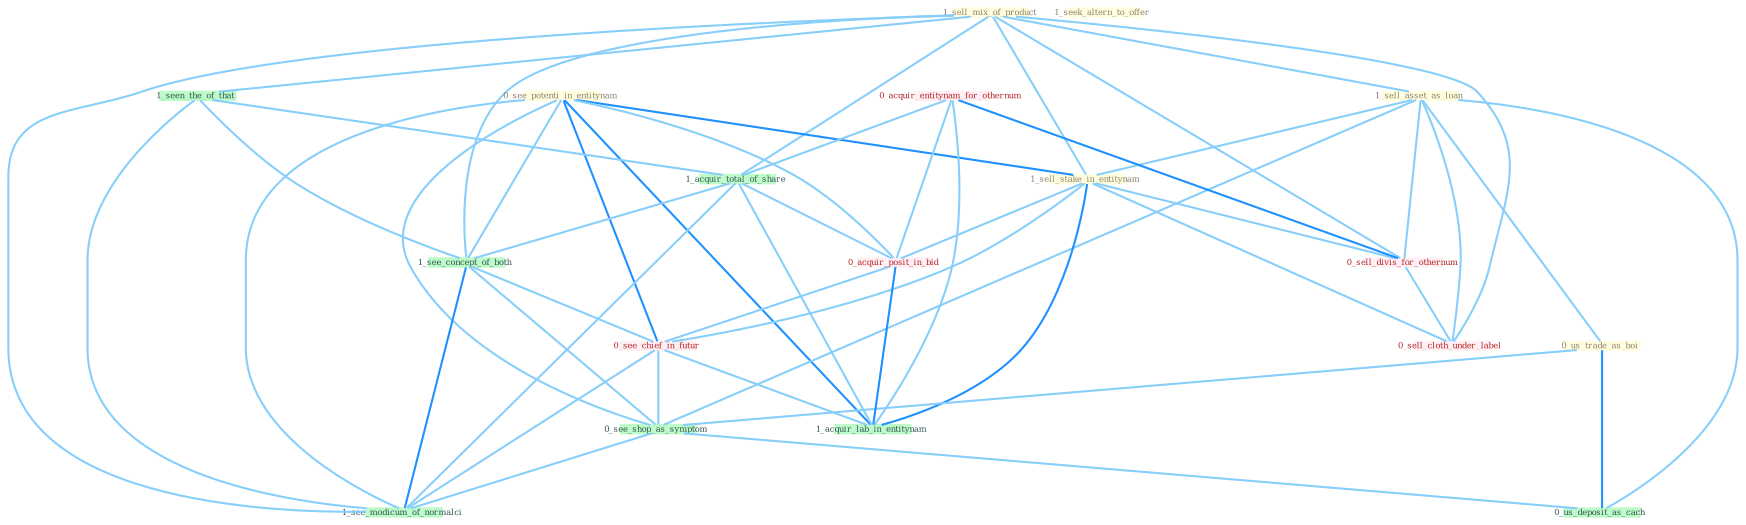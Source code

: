 Graph G{ 
    node
    [shape=polygon,style=filled,width=.5,height=.06,color="#BDFCC9",fixedsize=true,fontsize=4,
    fontcolor="#2f4f4f"];
    {node
    [color="#ffffe0", fontcolor="#8b7d6b"] "1_sell_mix_of_product " "0_see_potenti_in_entitynam " "1_sell_asset_as_loan " "1_sell_stake_in_entitynam " "1_seek_altern_to_offer " "0_us_trade_as_boi "}
{node [color="#fff0f5", fontcolor="#b22222"] "0_acquir_entitynam_for_othernum " "0_sell_divis_for_othernum " "0_sell_cloth_under_label " "0_acquir_posit_in_bid " "0_see_chief_in_futur "}
edge [color="#B0E2FF"];

	"1_sell_mix_of_product " -- "1_sell_asset_as_loan " [w="1", color="#87cefa" ];
	"1_sell_mix_of_product " -- "1_sell_stake_in_entitynam " [w="1", color="#87cefa" ];
	"1_sell_mix_of_product " -- "1_seen_the_of_that " [w="1", color="#87cefa" ];
	"1_sell_mix_of_product " -- "0_sell_divis_for_othernum " [w="1", color="#87cefa" ];
	"1_sell_mix_of_product " -- "1_acquir_total_of_share " [w="1", color="#87cefa" ];
	"1_sell_mix_of_product " -- "0_sell_cloth_under_label " [w="1", color="#87cefa" ];
	"1_sell_mix_of_product " -- "1_see_concept_of_both " [w="1", color="#87cefa" ];
	"1_sell_mix_of_product " -- "1_see_modicum_of_normalci " [w="1", color="#87cefa" ];
	"0_see_potenti_in_entitynam " -- "1_sell_stake_in_entitynam " [w="2", color="#1e90ff" , len=0.8];
	"0_see_potenti_in_entitynam " -- "0_acquir_posit_in_bid " [w="1", color="#87cefa" ];
	"0_see_potenti_in_entitynam " -- "1_see_concept_of_both " [w="1", color="#87cefa" ];
	"0_see_potenti_in_entitynam " -- "0_see_chief_in_futur " [w="2", color="#1e90ff" , len=0.8];
	"0_see_potenti_in_entitynam " -- "0_see_shop_as_symptom " [w="1", color="#87cefa" ];
	"0_see_potenti_in_entitynam " -- "1_acquir_lab_in_entitynam " [w="2", color="#1e90ff" , len=0.8];
	"0_see_potenti_in_entitynam " -- "1_see_modicum_of_normalci " [w="1", color="#87cefa" ];
	"1_sell_asset_as_loan " -- "1_sell_stake_in_entitynam " [w="1", color="#87cefa" ];
	"1_sell_asset_as_loan " -- "0_us_trade_as_boi " [w="1", color="#87cefa" ];
	"1_sell_asset_as_loan " -- "0_sell_divis_for_othernum " [w="1", color="#87cefa" ];
	"1_sell_asset_as_loan " -- "0_sell_cloth_under_label " [w="1", color="#87cefa" ];
	"1_sell_asset_as_loan " -- "0_see_shop_as_symptom " [w="1", color="#87cefa" ];
	"1_sell_asset_as_loan " -- "0_us_deposit_as_cach " [w="1", color="#87cefa" ];
	"1_sell_stake_in_entitynam " -- "0_sell_divis_for_othernum " [w="1", color="#87cefa" ];
	"1_sell_stake_in_entitynam " -- "0_sell_cloth_under_label " [w="1", color="#87cefa" ];
	"1_sell_stake_in_entitynam " -- "0_acquir_posit_in_bid " [w="1", color="#87cefa" ];
	"1_sell_stake_in_entitynam " -- "0_see_chief_in_futur " [w="1", color="#87cefa" ];
	"1_sell_stake_in_entitynam " -- "1_acquir_lab_in_entitynam " [w="2", color="#1e90ff" , len=0.8];
	"0_us_trade_as_boi " -- "0_see_shop_as_symptom " [w="1", color="#87cefa" ];
	"0_us_trade_as_boi " -- "0_us_deposit_as_cach " [w="2", color="#1e90ff" , len=0.8];
	"0_acquir_entitynam_for_othernum " -- "0_sell_divis_for_othernum " [w="2", color="#1e90ff" , len=0.8];
	"0_acquir_entitynam_for_othernum " -- "1_acquir_total_of_share " [w="1", color="#87cefa" ];
	"0_acquir_entitynam_for_othernum " -- "0_acquir_posit_in_bid " [w="1", color="#87cefa" ];
	"0_acquir_entitynam_for_othernum " -- "1_acquir_lab_in_entitynam " [w="1", color="#87cefa" ];
	"1_seen_the_of_that " -- "1_acquir_total_of_share " [w="1", color="#87cefa" ];
	"1_seen_the_of_that " -- "1_see_concept_of_both " [w="1", color="#87cefa" ];
	"1_seen_the_of_that " -- "1_see_modicum_of_normalci " [w="1", color="#87cefa" ];
	"0_sell_divis_for_othernum " -- "0_sell_cloth_under_label " [w="1", color="#87cefa" ];
	"1_acquir_total_of_share " -- "0_acquir_posit_in_bid " [w="1", color="#87cefa" ];
	"1_acquir_total_of_share " -- "1_see_concept_of_both " [w="1", color="#87cefa" ];
	"1_acquir_total_of_share " -- "1_acquir_lab_in_entitynam " [w="1", color="#87cefa" ];
	"1_acquir_total_of_share " -- "1_see_modicum_of_normalci " [w="1", color="#87cefa" ];
	"0_acquir_posit_in_bid " -- "0_see_chief_in_futur " [w="1", color="#87cefa" ];
	"0_acquir_posit_in_bid " -- "1_acquir_lab_in_entitynam " [w="2", color="#1e90ff" , len=0.8];
	"1_see_concept_of_both " -- "0_see_chief_in_futur " [w="1", color="#87cefa" ];
	"1_see_concept_of_both " -- "0_see_shop_as_symptom " [w="1", color="#87cefa" ];
	"1_see_concept_of_both " -- "1_see_modicum_of_normalci " [w="2", color="#1e90ff" , len=0.8];
	"0_see_chief_in_futur " -- "0_see_shop_as_symptom " [w="1", color="#87cefa" ];
	"0_see_chief_in_futur " -- "1_acquir_lab_in_entitynam " [w="1", color="#87cefa" ];
	"0_see_chief_in_futur " -- "1_see_modicum_of_normalci " [w="1", color="#87cefa" ];
	"0_see_shop_as_symptom " -- "0_us_deposit_as_cach " [w="1", color="#87cefa" ];
	"0_see_shop_as_symptom " -- "1_see_modicum_of_normalci " [w="1", color="#87cefa" ];
}